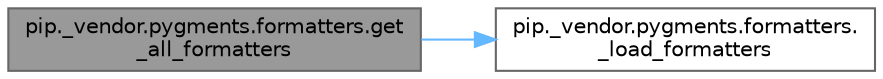digraph "pip._vendor.pygments.formatters.get_all_formatters"
{
 // LATEX_PDF_SIZE
  bgcolor="transparent";
  edge [fontname=Helvetica,fontsize=10,labelfontname=Helvetica,labelfontsize=10];
  node [fontname=Helvetica,fontsize=10,shape=box,height=0.2,width=0.4];
  rankdir="LR";
  Node1 [id="Node000001",label="pip._vendor.pygments.formatters.get\l_all_formatters",height=0.2,width=0.4,color="gray40", fillcolor="grey60", style="filled", fontcolor="black",tooltip=" "];
  Node1 -> Node2 [id="edge1_Node000001_Node000002",color="steelblue1",style="solid",tooltip=" "];
  Node2 [id="Node000002",label="pip._vendor.pygments.formatters.\l_load_formatters",height=0.2,width=0.4,color="grey40", fillcolor="white", style="filled",URL="$namespacepip_1_1__vendor_1_1pygments_1_1formatters.html#afaacd2212d9575c0f80793a7156e6175",tooltip=" "];
}
